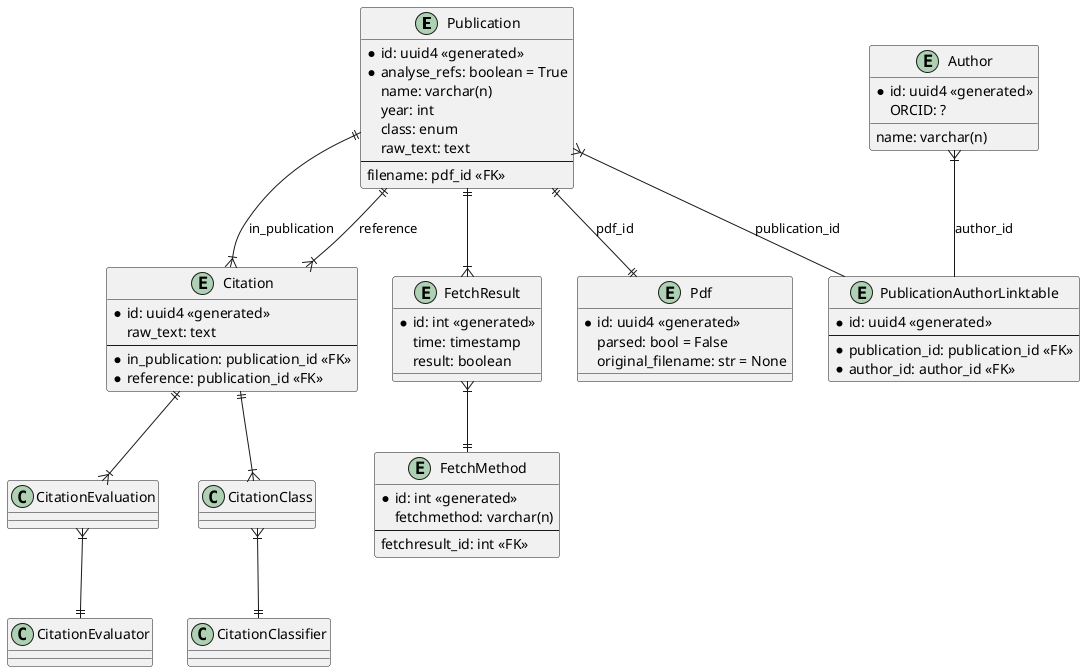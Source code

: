 @startuml Database Schema
'skinparam linetype ortho

entity Publication{
    *id: uuid4 <<generated>>
    *analyse_refs: boolean = True
    name: varchar(n)
    'university
    'faculty
    'programme
    year: int
    class: enum
    raw_text: text
    --
    filename: pdf_id <<FK>>
}

entity Pdf {
    *id: uuid4 <<generated>>
    parsed: bool = False
    original_filename: str = None

}

entity PublicationAuthorLinktable{
    *id: uuid4 <<generated>>
    --
    *publication_id: publication_id <<FK>>
    *author_id: author_id <<FK>>
}

entity Author{
    *id: uuid4 <<generated>>
    ORCID: ?
    name: varchar(n)
}

entity Citation{
    *id: uuid4 <<generated>>
    raw_text: text
    --
    *in_publication: publication_id <<FK>>
    *reference: publication_id <<FK>>
}

entity FetchResult{
    *id: int <<generated>>
    time: timestamp
    result: boolean
}

entity FetchMethod{
    *id: int <<generated>>
    fetchmethod: varchar(n)
    --
    fetchresult_id: int <<FK>>
}

Publication ||--|| Pdf: pdf_id
Publication }|-- PublicationAuthorLinktable: publication_id
Author }|-- PublicationAuthorLinktable: author_id

Publication ||--|{ FetchResult
FetchResult }|--|| FetchMethod

Publication ||--|{ Citation: in_publication
Publication ||--|{ Citation: reference

Citation ||--|{ CitationClass
CitationClass }|--|| CitationClassifier
Citation ||--|{ CitationEvaluation
CitationEvaluation }|--|| CitationEvaluator

@enduml